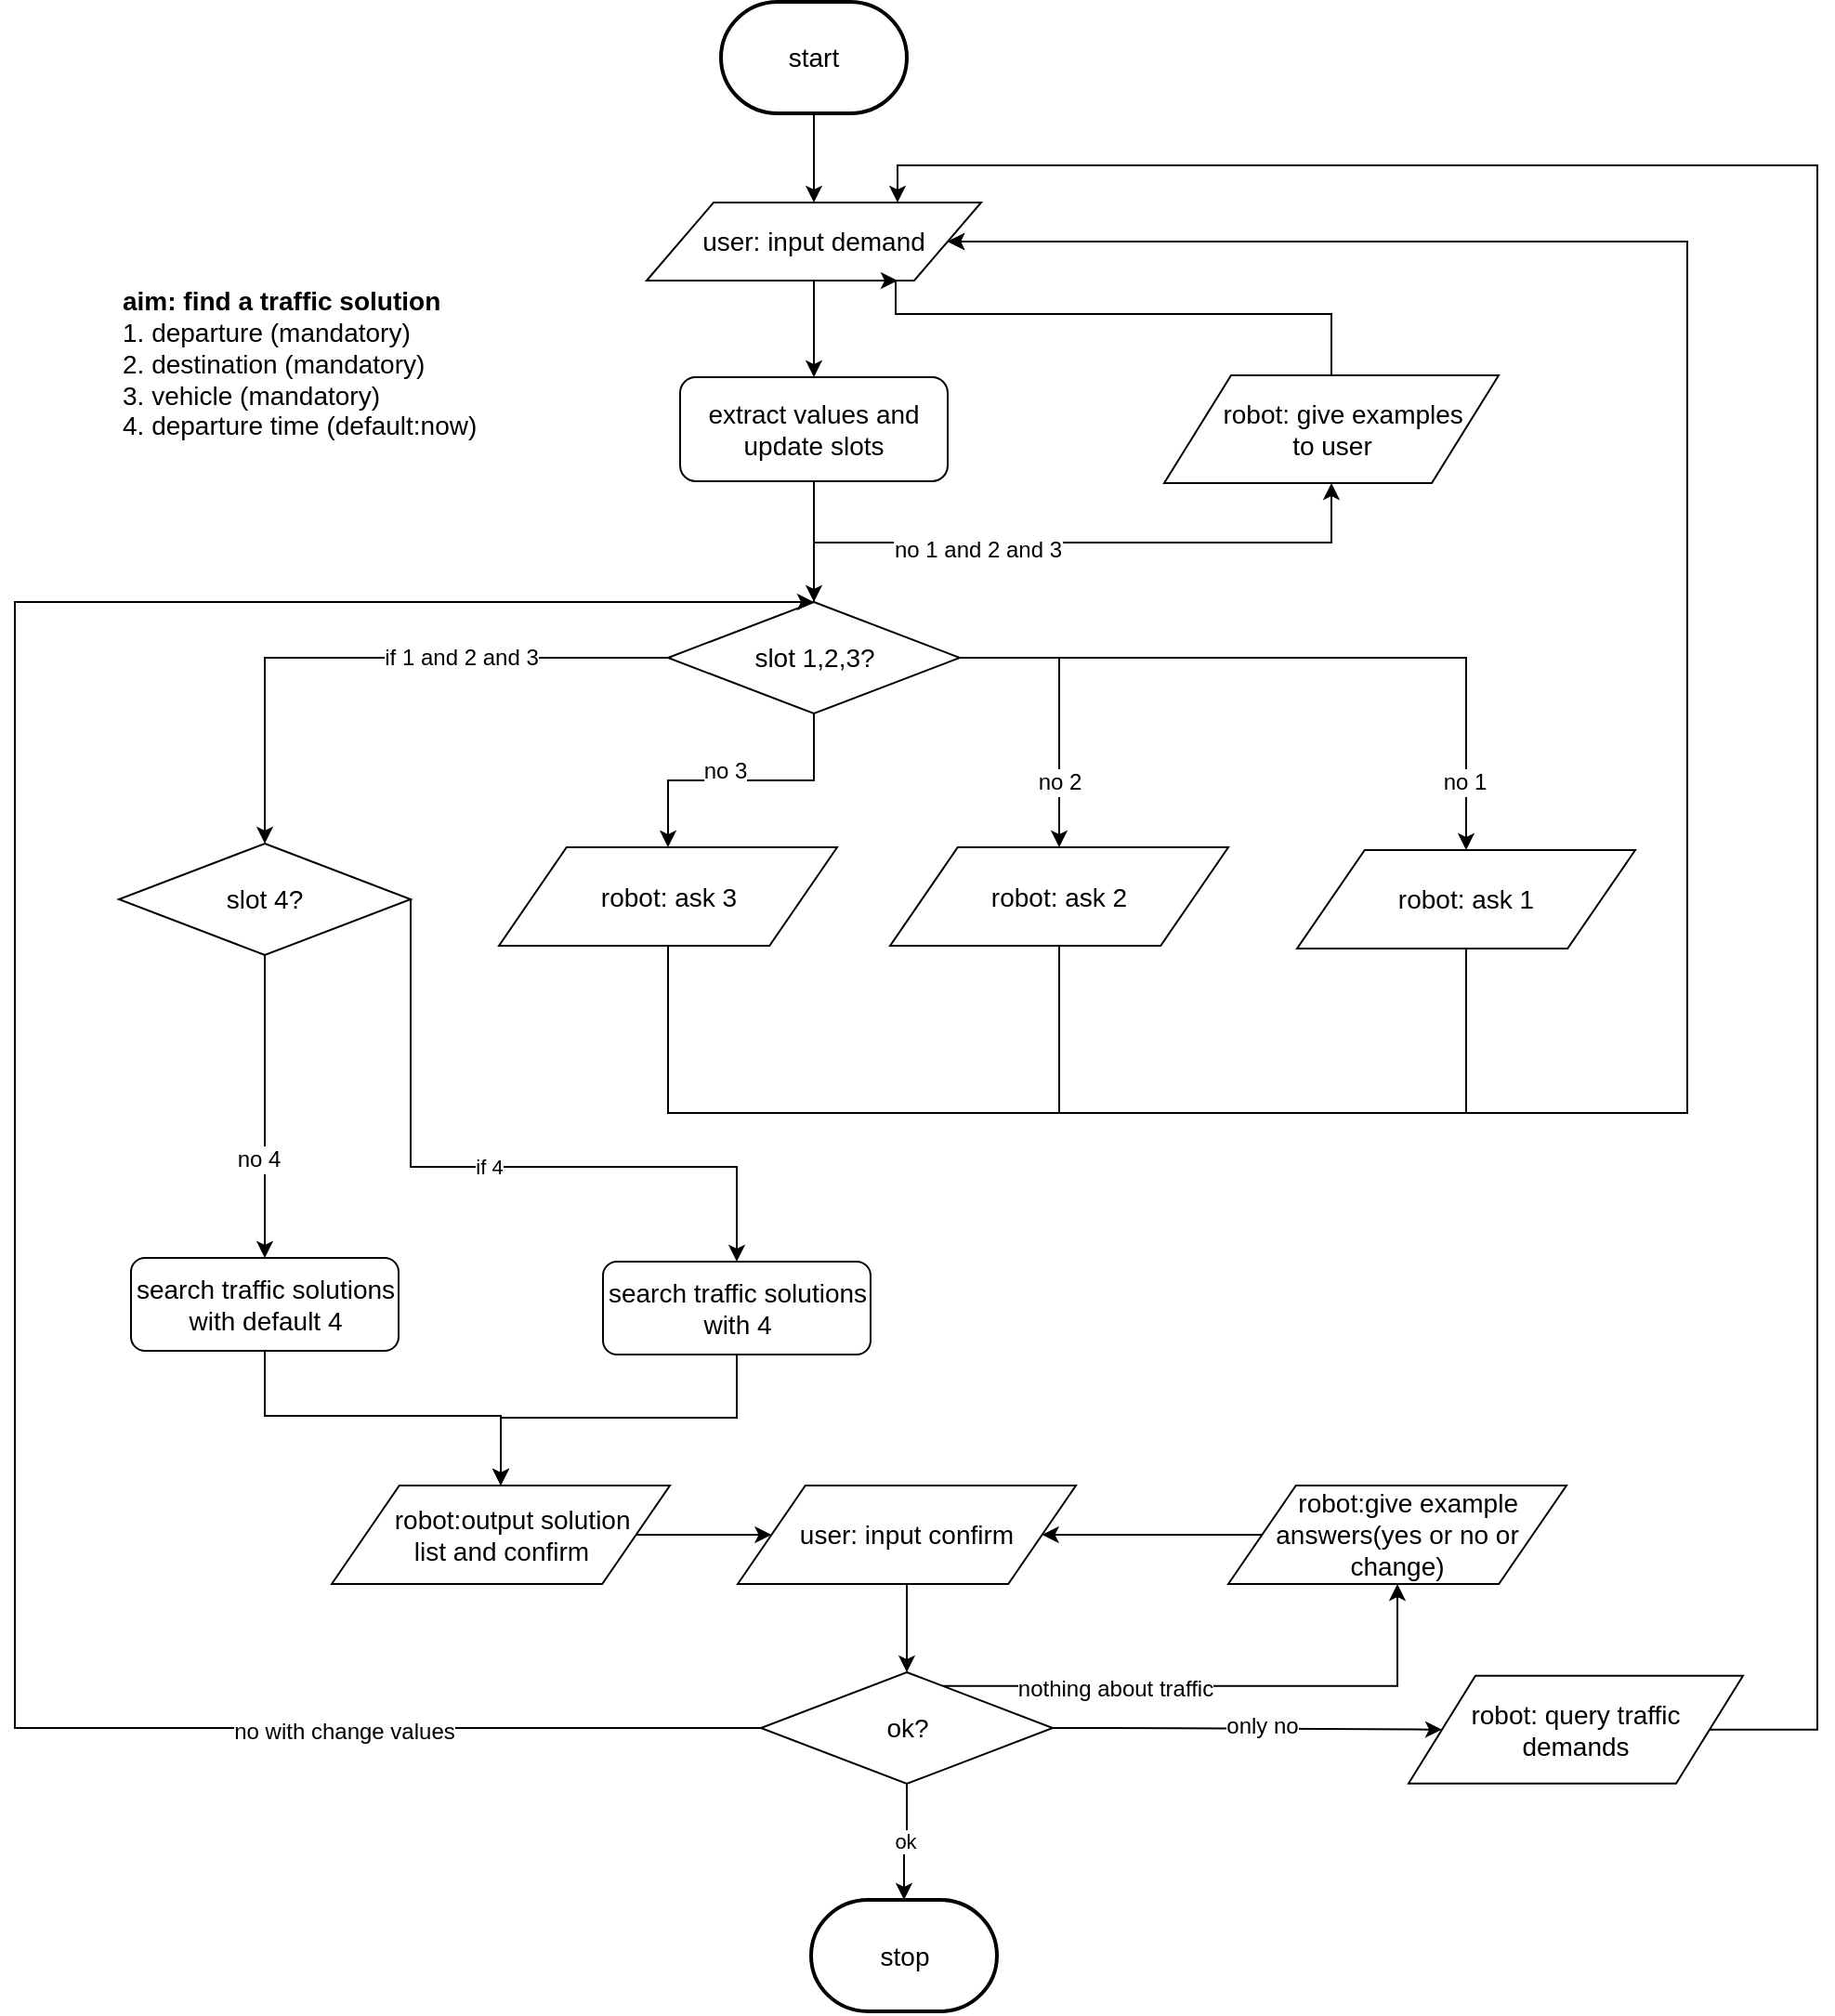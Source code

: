 <mxfile version="12.0.0" type="github" pages="1"><diagram id="mRLPYXcY2qG83QS4q_Lh" name="Page-1"><mxGraphModel dx="1097" dy="1486" grid="1" gridSize="10" guides="1" tooltips="1" connect="1" arrows="1" fold="1" page="1" pageScale="1" pageWidth="1169" pageHeight="827" math="0" shadow="0"><root><mxCell id="0"/><mxCell id="1" parent="0"/><mxCell id="ZfgZCXiSNuTh51ps36tP-8" value="&lt;font style=&quot;font-size: 14px&quot;&gt;&lt;b&gt;aim: find a traffic solution&lt;/b&gt;&lt;br&gt;1. departure (mandatory)&lt;br&gt;2. destination (mandatory)&lt;br&gt;3. vehicle (mandatory)&lt;br&gt;4. departure time (default:now)&lt;br&gt;&lt;br&gt;&lt;/font&gt;" style="text;html=1;strokeColor=none;fillColor=none;align=left;verticalAlign=middle;whiteSpace=wrap;rounded=0;" parent="1" vertex="1"><mxGeometry x="236" y="139" width="204" height="91" as="geometry"/></mxCell><mxCell id="ZfgZCXiSNuTh51ps36tP-15" style="edgeStyle=orthogonalEdgeStyle;rounded=0;orthogonalLoop=1;jettySize=auto;html=1;exitX=1;exitY=0.5;exitDx=0;exitDy=0;entryX=0.5;entryY=0;entryDx=0;entryDy=0;" parent="1" source="ZfgZCXiSNuTh51ps36tP-9" target="QggBV8KZawPynLN42XGY-13" edge="1"><mxGeometry relative="1" as="geometry"><mxPoint x="962.333" y="440.333" as="targetPoint"/></mxGeometry></mxCell><mxCell id="ZfgZCXiSNuTh51ps36tP-16" value="no 1" style="text;html=1;resizable=0;points=[];align=center;verticalAlign=middle;labelBackgroundColor=#ffffff;" parent="ZfgZCXiSNuTh51ps36tP-15" vertex="1" connectable="0"><mxGeometry x="-0.443" y="4" relative="1" as="geometry"><mxPoint x="167" y="70.5" as="offset"/></mxGeometry></mxCell><mxCell id="ZfgZCXiSNuTh51ps36tP-17" style="edgeStyle=orthogonalEdgeStyle;rounded=0;orthogonalLoop=1;jettySize=auto;html=1;exitX=0.5;exitY=1;exitDx=0;exitDy=0;entryX=0.5;entryY=0;entryDx=0;entryDy=0;" parent="1" source="ZfgZCXiSNuTh51ps36tP-9" target="QggBV8KZawPynLN42XGY-10" edge="1"><mxGeometry relative="1" as="geometry"><mxPoint x="532" y="440" as="targetPoint"/></mxGeometry></mxCell><mxCell id="ZfgZCXiSNuTh51ps36tP-18" value="no 3" style="text;html=1;resizable=0;points=[];align=center;verticalAlign=middle;labelBackgroundColor=#ffffff;" parent="ZfgZCXiSNuTh51ps36tP-17" vertex="1" connectable="0"><mxGeometry x="0.118" y="-5" relative="1" as="geometry"><mxPoint as="offset"/></mxGeometry></mxCell><mxCell id="ZfgZCXiSNuTh51ps36tP-19" style="edgeStyle=orthogonalEdgeStyle;rounded=0;orthogonalLoop=1;jettySize=auto;html=1;exitX=1;exitY=0.5;exitDx=0;exitDy=0;entryX=0.5;entryY=0;entryDx=0;entryDy=0;" parent="1" source="ZfgZCXiSNuTh51ps36tP-9" target="QggBV8KZawPynLN42XGY-11" edge="1"><mxGeometry relative="1" as="geometry"><mxPoint x="742" y="440" as="targetPoint"/></mxGeometry></mxCell><mxCell id="ZfgZCXiSNuTh51ps36tP-20" value="no 2" style="text;html=1;resizable=0;points=[];align=center;verticalAlign=middle;labelBackgroundColor=#ffffff;" parent="ZfgZCXiSNuTh51ps36tP-19" vertex="1" connectable="0"><mxGeometry x="0.541" relative="1" as="geometry"><mxPoint as="offset"/></mxGeometry></mxCell><mxCell id="ZfgZCXiSNuTh51ps36tP-27" style="edgeStyle=orthogonalEdgeStyle;rounded=0;orthogonalLoop=1;jettySize=auto;html=1;exitX=0;exitY=0.5;exitDx=0;exitDy=0;" parent="1" source="ZfgZCXiSNuTh51ps36tP-9" target="ZfgZCXiSNuTh51ps36tP-26" edge="1"><mxGeometry relative="1" as="geometry"/></mxCell><mxCell id="ZfgZCXiSNuTh51ps36tP-28" value="if 1 and 2 and 3" style="text;html=1;resizable=0;points=[];align=center;verticalAlign=middle;labelBackgroundColor=#ffffff;" parent="ZfgZCXiSNuTh51ps36tP-27" vertex="1" connectable="0"><mxGeometry x="0.231" y="-1" relative="1" as="geometry"><mxPoint x="83" y="0.5" as="offset"/></mxGeometry></mxCell><mxCell id="8I36uN0yoBxdI9GfPvDn-3" style="edgeStyle=orthogonalEdgeStyle;rounded=0;orthogonalLoop=1;jettySize=auto;html=1;exitX=0.5;exitY=0;exitDx=0;exitDy=0;entryX=0.5;entryY=1;entryDx=0;entryDy=0;" parent="1" source="ZfgZCXiSNuTh51ps36tP-9" target="8I36uN0yoBxdI9GfPvDn-1" edge="1"><mxGeometry relative="1" as="geometry"/></mxCell><mxCell id="8I36uN0yoBxdI9GfPvDn-4" value="no 1 and 2 and 3" style="text;html=1;resizable=0;points=[];align=center;verticalAlign=middle;labelBackgroundColor=#ffffff;" parent="8I36uN0yoBxdI9GfPvDn-3" vertex="1" connectable="0"><mxGeometry x="-0.303" y="-4" relative="1" as="geometry"><mxPoint as="offset"/></mxGeometry></mxCell><mxCell id="ZfgZCXiSNuTh51ps36tP-9" value="&lt;font style=&quot;font-size: 14px&quot;&gt;slot 1,2,3?&lt;br&gt;&lt;/font&gt;" style="rhombus;whiteSpace=wrap;html=1;" parent="1" vertex="1"><mxGeometry x="531.5" y="305" width="157" height="60" as="geometry"/></mxCell><mxCell id="ZfgZCXiSNuTh51ps36tP-35" style="edgeStyle=orthogonalEdgeStyle;rounded=0;orthogonalLoop=1;jettySize=auto;html=1;exitX=0.5;exitY=1;exitDx=0;exitDy=0;entryX=0.5;entryY=0;entryDx=0;entryDy=0;" parent="1" source="ZfgZCXiSNuTh51ps36tP-25" target="QggBV8KZawPynLN42XGY-16" edge="1"><mxGeometry relative="1" as="geometry"><Array as="points"><mxPoint x="315" y="743"/><mxPoint x="442" y="743"/></Array><mxPoint x="442" y="777" as="targetPoint"/></mxGeometry></mxCell><mxCell id="ZfgZCXiSNuTh51ps36tP-25" value="&lt;font style=&quot;font-size: 14px&quot;&gt;search traffic solutions with default 4&lt;/font&gt;" style="rounded=1;whiteSpace=wrap;html=1;" parent="1" vertex="1"><mxGeometry x="242.5" y="658" width="144" height="50" as="geometry"/></mxCell><mxCell id="ZfgZCXiSNuTh51ps36tP-29" style="edgeStyle=orthogonalEdgeStyle;rounded=0;orthogonalLoop=1;jettySize=auto;html=1;exitX=0.5;exitY=1;exitDx=0;exitDy=0;" parent="1" source="ZfgZCXiSNuTh51ps36tP-26" target="ZfgZCXiSNuTh51ps36tP-25" edge="1"><mxGeometry relative="1" as="geometry"/></mxCell><mxCell id="ZfgZCXiSNuTh51ps36tP-30" value="no 4" style="text;html=1;resizable=0;points=[];align=center;verticalAlign=middle;labelBackgroundColor=#ffffff;" parent="ZfgZCXiSNuTh51ps36tP-29" vertex="1" connectable="0"><mxGeometry x="0.345" y="-4" relative="1" as="geometry"><mxPoint as="offset"/></mxGeometry></mxCell><mxCell id="ZfgZCXiSNuTh51ps36tP-32" value="if 4" style="edgeStyle=orthogonalEdgeStyle;rounded=0;orthogonalLoop=1;jettySize=auto;html=1;exitX=1;exitY=0.5;exitDx=0;exitDy=0;entryX=0.5;entryY=0;entryDx=0;entryDy=0;" parent="1" source="ZfgZCXiSNuTh51ps36tP-26" target="ZfgZCXiSNuTh51ps36tP-31" edge="1"><mxGeometry relative="1" as="geometry"><Array as="points"><mxPoint x="393" y="609"/><mxPoint x="569" y="609"/></Array></mxGeometry></mxCell><mxCell id="ZfgZCXiSNuTh51ps36tP-26" value="&lt;font style=&quot;font-size: 14px&quot;&gt;slot 4?&lt;br&gt;&lt;/font&gt;" style="rhombus;whiteSpace=wrap;html=1;" parent="1" vertex="1"><mxGeometry x="236" y="435" width="157" height="60" as="geometry"/></mxCell><mxCell id="ZfgZCXiSNuTh51ps36tP-36" style="edgeStyle=orthogonalEdgeStyle;rounded=0;orthogonalLoop=1;jettySize=auto;html=1;exitX=0.5;exitY=1;exitDx=0;exitDy=0;entryX=0.5;entryY=0;entryDx=0;entryDy=0;" parent="1" source="ZfgZCXiSNuTh51ps36tP-31" target="QggBV8KZawPynLN42XGY-16" edge="1"><mxGeometry relative="1" as="geometry"><mxPoint x="442" y="777" as="targetPoint"/><Array as="points"><mxPoint x="569" y="744"/><mxPoint x="442" y="744"/></Array></mxGeometry></mxCell><mxCell id="ZfgZCXiSNuTh51ps36tP-31" value="&lt;font style=&quot;font-size: 14px&quot;&gt;search traffic solutions with 4&lt;/font&gt;" style="rounded=1;whiteSpace=wrap;html=1;" parent="1" vertex="1"><mxGeometry x="496.5" y="660" width="144" height="50" as="geometry"/></mxCell><mxCell id="ZfgZCXiSNuTh51ps36tP-45" style="edgeStyle=orthogonalEdgeStyle;rounded=0;orthogonalLoop=1;jettySize=auto;html=1;exitX=1;exitY=0.5;exitDx=0;exitDy=0;entryX=0;entryY=0.5;entryDx=0;entryDy=0;" parent="1" source="QggBV8KZawPynLN42XGY-16" target="QggBV8KZawPynLN42XGY-17" edge="1"><mxGeometry relative="1" as="geometry"><mxPoint x="514" y="802" as="sourcePoint"/><mxPoint x="587" y="802" as="targetPoint"/></mxGeometry></mxCell><mxCell id="ZfgZCXiSNuTh51ps36tP-46" value="" style="edgeStyle=orthogonalEdgeStyle;rounded=0;orthogonalLoop=1;jettySize=auto;html=1;exitX=0.5;exitY=1;exitDx=0;exitDy=0;" parent="1" source="QggBV8KZawPynLN42XGY-17" target="ZfgZCXiSNuTh51ps36tP-39" edge="1"><mxGeometry relative="1" as="geometry"><mxPoint x="659" y="826.5" as="sourcePoint"/></mxGeometry></mxCell><mxCell id="ZfgZCXiSNuTh51ps36tP-47" style="edgeStyle=orthogonalEdgeStyle;rounded=0;orthogonalLoop=1;jettySize=auto;html=1;exitX=0;exitY=0.5;exitDx=0;exitDy=0;entryX=0.5;entryY=0;entryDx=0;entryDy=0;" parent="1" source="ZfgZCXiSNuTh51ps36tP-39" target="ZfgZCXiSNuTh51ps36tP-9" edge="1"><mxGeometry relative="1" as="geometry"><Array as="points"><mxPoint x="180" y="911"/><mxPoint x="180" y="305"/></Array></mxGeometry></mxCell><mxCell id="ZfgZCXiSNuTh51ps36tP-48" value="no with change values" style="text;html=1;resizable=0;points=[];align=center;verticalAlign=middle;labelBackgroundColor=#ffffff;" parent="ZfgZCXiSNuTh51ps36tP-47" vertex="1" connectable="0"><mxGeometry x="-0.688" y="2" relative="1" as="geometry"><mxPoint as="offset"/></mxGeometry></mxCell><mxCell id="ZfgZCXiSNuTh51ps36tP-50" value="ok" style="edgeStyle=orthogonalEdgeStyle;rounded=0;orthogonalLoop=1;jettySize=auto;html=1;exitX=0.5;exitY=1;exitDx=0;exitDy=0;entryX=0.5;entryY=0;entryDx=0;entryDy=0;entryPerimeter=0;" parent="1" source="ZfgZCXiSNuTh51ps36tP-39" target="QggBV8KZawPynLN42XGY-2" edge="1"><mxGeometry relative="1" as="geometry"><mxPoint x="659" y="1004" as="targetPoint"/></mxGeometry></mxCell><mxCell id="NU3nB0P4sIsA8TsXFs1R-1" style="edgeStyle=orthogonalEdgeStyle;rounded=0;orthogonalLoop=1;jettySize=auto;html=1;exitX=1;exitY=0.5;exitDx=0;exitDy=0;entryX=0;entryY=0.5;entryDx=0;entryDy=0;" parent="1" source="ZfgZCXiSNuTh51ps36tP-39" target="QggBV8KZawPynLN42XGY-4" edge="1"><mxGeometry relative="1" as="geometry"><Array as="points"><mxPoint x="770" y="911"/><mxPoint x="770" y="911"/></Array><mxPoint x="750" y="90" as="targetPoint"/></mxGeometry></mxCell><mxCell id="NU3nB0P4sIsA8TsXFs1R-2" value="only no" style="text;html=1;resizable=0;points=[];align=center;verticalAlign=middle;labelBackgroundColor=#ffffff;" parent="NU3nB0P4sIsA8TsXFs1R-1" vertex="1" connectable="0"><mxGeometry x="-0.943" relative="1" as="geometry"><mxPoint x="106" y="-1.5" as="offset"/></mxGeometry></mxCell><mxCell id="f-6FJ4sSomG_5JssJ1dM-2" style="edgeStyle=orthogonalEdgeStyle;rounded=0;orthogonalLoop=1;jettySize=auto;html=1;exitX=0.62;exitY=0.123;exitDx=0;exitDy=0;entryX=0.5;entryY=1;entryDx=0;entryDy=0;exitPerimeter=0;" edge="1" parent="1" source="ZfgZCXiSNuTh51ps36tP-39" target="f-6FJ4sSomG_5JssJ1dM-1"><mxGeometry relative="1" as="geometry"/></mxCell><mxCell id="f-6FJ4sSomG_5JssJ1dM-3" value="nothing about traffic" style="text;html=1;resizable=0;points=[];align=center;verticalAlign=middle;labelBackgroundColor=#ffffff;" vertex="1" connectable="0" parent="f-6FJ4sSomG_5JssJ1dM-2"><mxGeometry x="-0.383" y="-1" relative="1" as="geometry"><mxPoint as="offset"/></mxGeometry></mxCell><mxCell id="ZfgZCXiSNuTh51ps36tP-39" value="&lt;font style=&quot;font-size: 14px&quot;&gt;ok?&lt;br&gt;&lt;/font&gt;" style="rhombus;whiteSpace=wrap;html=1;" parent="1" vertex="1"><mxGeometry x="581.5" y="881" width="157" height="60" as="geometry"/></mxCell><mxCell id="SC0irEmLNPOG6XTOwJBE-5" style="edgeStyle=orthogonalEdgeStyle;rounded=0;orthogonalLoop=1;jettySize=auto;html=1;exitX=0.5;exitY=1;exitDx=0;exitDy=0;exitPerimeter=0;" parent="1" source="QggBV8KZawPynLN42XGY-1" target="QggBV8KZawPynLN42XGY-7" edge="1"><mxGeometry relative="1" as="geometry"/></mxCell><mxCell id="QggBV8KZawPynLN42XGY-1" value="&lt;span style=&quot;font-size: 14px&quot;&gt;start&lt;/span&gt;" style="strokeWidth=2;html=1;shape=mxgraph.flowchart.terminator;whiteSpace=wrap;" parent="1" vertex="1"><mxGeometry x="560" y="-17.981" width="100" height="60" as="geometry"/></mxCell><mxCell id="QggBV8KZawPynLN42XGY-2" value="&lt;font style=&quot;font-size: 14px&quot;&gt;stop&lt;/font&gt;" style="strokeWidth=2;html=1;shape=mxgraph.flowchart.terminator;whiteSpace=wrap;" parent="1" vertex="1"><mxGeometry x="608.5" y="1003.5" width="100" height="60" as="geometry"/></mxCell><mxCell id="SC0irEmLNPOG6XTOwJBE-4" style="edgeStyle=orthogonalEdgeStyle;rounded=0;orthogonalLoop=1;jettySize=auto;html=1;exitX=1;exitY=0.5;exitDx=0;exitDy=0;entryX=0.75;entryY=0;entryDx=0;entryDy=0;" parent="1" source="QggBV8KZawPynLN42XGY-4" target="QggBV8KZawPynLN42XGY-7" edge="1"><mxGeometry relative="1" as="geometry"><Array as="points"><mxPoint x="1150" y="911"/><mxPoint x="1150" y="70"/><mxPoint x="655" y="70"/></Array></mxGeometry></mxCell><mxCell id="QggBV8KZawPynLN42XGY-4" value="&lt;span style=&quot;font-size: 14px ; white-space: normal&quot;&gt;robot: query traffic &lt;br&gt;demands&lt;/span&gt;" style="shape=parallelogram;perimeter=parallelogramPerimeter;whiteSpace=wrap;html=1;" parent="1" vertex="1"><mxGeometry x="930" y="882.857" width="180" height="58" as="geometry"/></mxCell><mxCell id="SC0irEmLNPOG6XTOwJBE-2" style="edgeStyle=orthogonalEdgeStyle;rounded=0;orthogonalLoop=1;jettySize=auto;html=1;exitX=0.5;exitY=1;exitDx=0;exitDy=0;entryX=0.5;entryY=0;entryDx=0;entryDy=0;" parent="1" source="QggBV8KZawPynLN42XGY-7" target="SC0irEmLNPOG6XTOwJBE-1" edge="1"><mxGeometry relative="1" as="geometry"/></mxCell><mxCell id="QggBV8KZawPynLN42XGY-7" value="&lt;span style=&quot;font-size: 14px ; white-space: normal&quot;&gt;user: input demand&lt;/span&gt;" style="shape=parallelogram;perimeter=parallelogramPerimeter;whiteSpace=wrap;html=1;" parent="1" vertex="1"><mxGeometry x="520" y="90" width="180" height="42" as="geometry"/></mxCell><mxCell id="QggBV8KZawPynLN42XGY-14" style="edgeStyle=orthogonalEdgeStyle;rounded=0;orthogonalLoop=1;jettySize=auto;html=1;exitX=0.5;exitY=1;exitDx=0;exitDy=0;entryX=1;entryY=0.5;entryDx=0;entryDy=0;" parent="1" source="QggBV8KZawPynLN42XGY-10" target="QggBV8KZawPynLN42XGY-7" edge="1"><mxGeometry relative="1" as="geometry"><Array as="points"><mxPoint x="532" y="580"/><mxPoint x="1080" y="580"/><mxPoint x="1080" y="111"/></Array></mxGeometry></mxCell><mxCell id="QggBV8KZawPynLN42XGY-10" value="&lt;font style=&quot;font-size: 14px&quot;&gt;robot: ask 3&lt;/font&gt;" style="shape=parallelogram;perimeter=parallelogramPerimeter;whiteSpace=wrap;html=1;" parent="1" vertex="1"><mxGeometry x="440.5" y="437" width="182" height="53" as="geometry"/></mxCell><mxCell id="QggBV8KZawPynLN42XGY-12" style="edgeStyle=orthogonalEdgeStyle;rounded=0;orthogonalLoop=1;jettySize=auto;html=1;exitX=0.5;exitY=1;exitDx=0;exitDy=0;entryX=1;entryY=0.5;entryDx=0;entryDy=0;" parent="1" source="QggBV8KZawPynLN42XGY-11" target="QggBV8KZawPynLN42XGY-7" edge="1"><mxGeometry relative="1" as="geometry"><Array as="points"><mxPoint x="742" y="580"/><mxPoint x="1080" y="580"/><mxPoint x="1080" y="111"/></Array></mxGeometry></mxCell><mxCell id="QggBV8KZawPynLN42XGY-11" value="&lt;span style=&quot;font-size: 14px&quot;&gt;robot: ask 2&lt;/span&gt;" style="shape=parallelogram;perimeter=parallelogramPerimeter;whiteSpace=wrap;html=1;" parent="1" vertex="1"><mxGeometry x="651" y="437" width="182" height="53" as="geometry"/></mxCell><mxCell id="QggBV8KZawPynLN42XGY-15" style="edgeStyle=orthogonalEdgeStyle;rounded=0;orthogonalLoop=1;jettySize=auto;html=1;exitX=0.5;exitY=1;exitDx=0;exitDy=0;entryX=1;entryY=0.5;entryDx=0;entryDy=0;" parent="1" source="QggBV8KZawPynLN42XGY-13" target="QggBV8KZawPynLN42XGY-7" edge="1"><mxGeometry relative="1" as="geometry"><Array as="points"><mxPoint x="961" y="580"/><mxPoint x="1080" y="580"/><mxPoint x="1080" y="111"/></Array></mxGeometry></mxCell><mxCell id="QggBV8KZawPynLN42XGY-13" value="&lt;span style=&quot;font-size: 14px&quot;&gt;robot: ask 1&lt;/span&gt;" style="shape=parallelogram;perimeter=parallelogramPerimeter;whiteSpace=wrap;html=1;" parent="1" vertex="1"><mxGeometry x="870" y="438.5" width="182" height="53" as="geometry"/></mxCell><mxCell id="QggBV8KZawPynLN42XGY-16" value="&lt;span style=&quot;font-size: 14px&quot;&gt;&amp;nbsp; &amp;nbsp;robot:output solution &lt;br&gt;list and confirm&lt;/span&gt;" style="shape=parallelogram;perimeter=parallelogramPerimeter;whiteSpace=wrap;html=1;" parent="1" vertex="1"><mxGeometry x="350.5" y="780.5" width="182" height="53" as="geometry"/></mxCell><mxCell id="QggBV8KZawPynLN42XGY-17" value="&lt;span style=&quot;font-size: 14px&quot;&gt;user: input confirm&lt;/span&gt;" style="shape=parallelogram;perimeter=parallelogramPerimeter;whiteSpace=wrap;html=1;" parent="1" vertex="1"><mxGeometry x="569" y="780.5" width="182" height="53" as="geometry"/></mxCell><mxCell id="SC0irEmLNPOG6XTOwJBE-3" style="edgeStyle=orthogonalEdgeStyle;rounded=0;orthogonalLoop=1;jettySize=auto;html=1;exitX=0.5;exitY=1;exitDx=0;exitDy=0;entryX=0.5;entryY=0;entryDx=0;entryDy=0;" parent="1" source="SC0irEmLNPOG6XTOwJBE-1" target="ZfgZCXiSNuTh51ps36tP-9" edge="1"><mxGeometry relative="1" as="geometry"/></mxCell><mxCell id="SC0irEmLNPOG6XTOwJBE-1" value="&lt;font style=&quot;font-size: 14px&quot;&gt;extract values and update slots&lt;/font&gt;" style="rounded=1;whiteSpace=wrap;html=1;" parent="1" vertex="1"><mxGeometry x="538" y="184" width="144" height="56" as="geometry"/></mxCell><mxCell id="8I36uN0yoBxdI9GfPvDn-5" style="edgeStyle=orthogonalEdgeStyle;rounded=0;orthogonalLoop=1;jettySize=auto;html=1;exitX=0.5;exitY=0;exitDx=0;exitDy=0;entryX=0.75;entryY=1;entryDx=0;entryDy=0;" parent="1" source="8I36uN0yoBxdI9GfPvDn-1" target="QggBV8KZawPynLN42XGY-7" edge="1"><mxGeometry relative="1" as="geometry"><Array as="points"><mxPoint x="889" y="150"/><mxPoint x="654" y="150"/></Array></mxGeometry></mxCell><mxCell id="8I36uN0yoBxdI9GfPvDn-1" value="&lt;span style=&quot;font-size: 14px ; white-space: normal&quot;&gt;&amp;nbsp; &amp;nbsp;robot: give examples &lt;br&gt;to user&lt;/span&gt;" style="shape=parallelogram;perimeter=parallelogramPerimeter;whiteSpace=wrap;html=1;" parent="1" vertex="1"><mxGeometry x="798.5" y="183" width="180" height="58" as="geometry"/></mxCell><mxCell id="f-6FJ4sSomG_5JssJ1dM-4" style="edgeStyle=orthogonalEdgeStyle;rounded=0;orthogonalLoop=1;jettySize=auto;html=1;exitX=0;exitY=0.5;exitDx=0;exitDy=0;entryX=1;entryY=0.5;entryDx=0;entryDy=0;" edge="1" parent="1" source="f-6FJ4sSomG_5JssJ1dM-1" target="QggBV8KZawPynLN42XGY-17"><mxGeometry relative="1" as="geometry"/></mxCell><mxCell id="f-6FJ4sSomG_5JssJ1dM-1" value="&lt;span style=&quot;font-size: 14px&quot;&gt;&amp;nbsp; &amp;nbsp;robot:give example answers(yes or no or change)&lt;/span&gt;" style="shape=parallelogram;perimeter=parallelogramPerimeter;whiteSpace=wrap;html=1;" vertex="1" parent="1"><mxGeometry x="833" y="780.5" width="182" height="53" as="geometry"/></mxCell></root></mxGraphModel></diagram></mxfile>